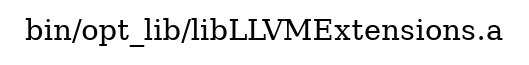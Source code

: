 digraph "bin/opt_lib/libLLVMExtensions.a" {
	label="bin/opt_lib/libLLVMExtensions.a";
	rankdir=LR;

}
